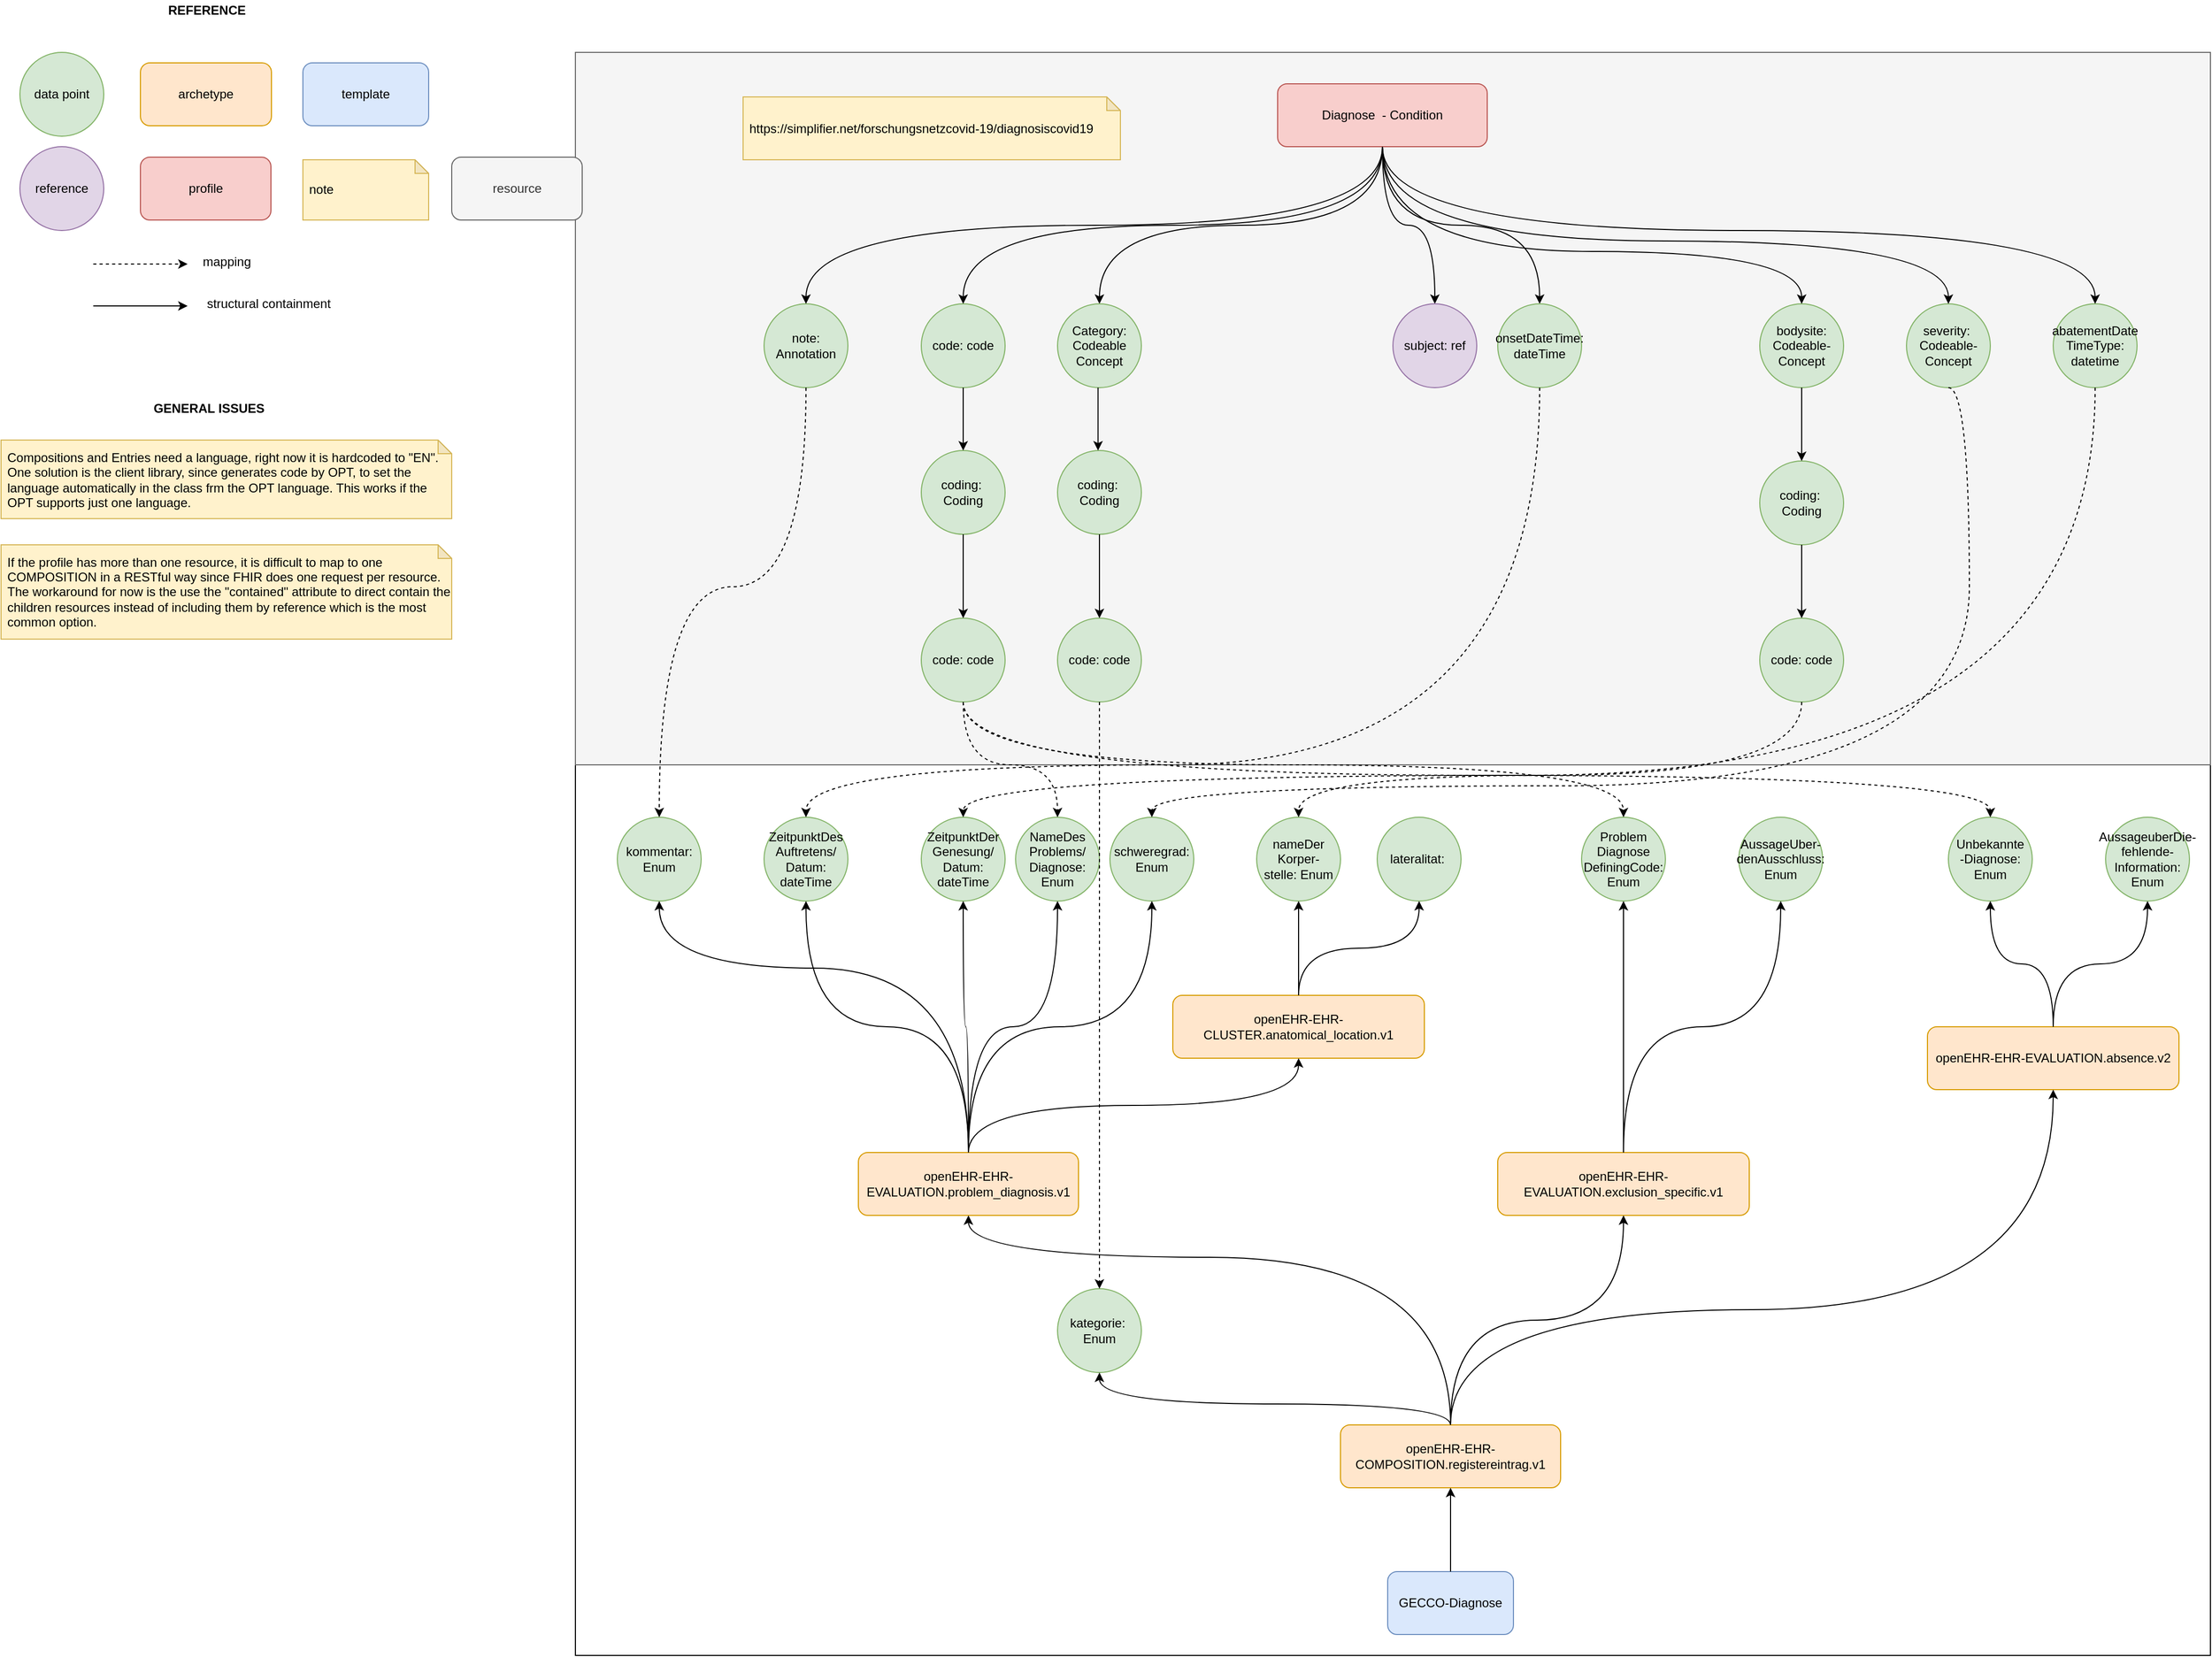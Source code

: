 <mxfile version="14.4.7" type="github">
  <diagram id="NhCx6rFbv8tnw04hL108" name="Page-1">
    <mxGraphModel dx="3742" dy="883" grid="1" gridSize="10" guides="1" tooltips="1" connect="1" arrows="1" fold="1" page="1" pageScale="1" pageWidth="827" pageHeight="1169" math="0" shadow="0">
      <root>
        <mxCell id="0" />
        <mxCell id="1" parent="0" />
        <mxCell id="oCCfuD1PaS4JlQ5xVvuQ-110" value="" style="rounded=0;whiteSpace=wrap;html=1;" vertex="1" parent="1">
          <mxGeometry x="-1450" y="850" width="1560" height="850" as="geometry" />
        </mxCell>
        <mxCell id="oCCfuD1PaS4JlQ5xVvuQ-109" value="" style="rounded=0;whiteSpace=wrap;html=1;fillColor=#f5f5f5;strokeColor=#666666;fontColor=#333333;" vertex="1" parent="1">
          <mxGeometry x="-1450" y="170" width="1560" height="680" as="geometry" />
        </mxCell>
        <mxCell id="oCCfuD1PaS4JlQ5xVvuQ-1" style="edgeStyle=orthogonalEdgeStyle;curved=1;orthogonalLoop=1;jettySize=auto;html=1;exitX=0.5;exitY=1;exitDx=0;exitDy=0;strokeColor=#000000;dashed=1;" edge="1" parent="1">
          <mxGeometry relative="1" as="geometry">
            <mxPoint x="-1820" y="372" as="targetPoint" />
            <mxPoint x="-1910" y="372" as="sourcePoint" />
          </mxGeometry>
        </mxCell>
        <mxCell id="oCCfuD1PaS4JlQ5xVvuQ-2" value="mapping" style="text;html=1;align=center;verticalAlign=middle;resizable=0;points=[];autosize=1;" vertex="1" parent="1">
          <mxGeometry x="-1818" y="360" width="70" height="20" as="geometry" />
        </mxCell>
        <mxCell id="oCCfuD1PaS4JlQ5xVvuQ-3" style="edgeStyle=orthogonalEdgeStyle;curved=1;orthogonalLoop=1;jettySize=auto;html=1;exitX=0.5;exitY=1;exitDx=0;exitDy=0;strokeColor=#000000;" edge="1" parent="1">
          <mxGeometry relative="1" as="geometry">
            <mxPoint x="-1820.0" y="412" as="targetPoint" />
            <mxPoint x="-1910.0" y="412" as="sourcePoint" />
          </mxGeometry>
        </mxCell>
        <mxCell id="oCCfuD1PaS4JlQ5xVvuQ-4" value="structural containment" style="text;html=1;align=center;verticalAlign=middle;resizable=0;points=[];autosize=1;" vertex="1" parent="1">
          <mxGeometry x="-1823" y="400" width="160" height="20" as="geometry" />
        </mxCell>
        <mxCell id="oCCfuD1PaS4JlQ5xVvuQ-5" value="&lt;b&gt;GENERAL ISSUES&lt;/b&gt;" style="text;html=1;align=center;verticalAlign=middle;resizable=0;points=[];autosize=1;" vertex="1" parent="1">
          <mxGeometry x="-1870" y="500" width="140" height="20" as="geometry" />
        </mxCell>
        <mxCell id="oCCfuD1PaS4JlQ5xVvuQ-6" value="Compositions and Entries need a language, right now it is hardcoded to &quot;EN&quot;. One solution is the client library, since generates code by OPT, to set the language automatically in the class frm the OPT language. This works if the OPT supports just one language." style="shape=note;whiteSpace=wrap;html=1;backgroundOutline=1;darkOpacity=0.05;fillColor=#fff2cc;strokeColor=#d6b656;size=13;align=left;spacingLeft=4;" vertex="1" parent="1">
          <mxGeometry x="-1998" y="540" width="430" height="75" as="geometry" />
        </mxCell>
        <mxCell id="oCCfuD1PaS4JlQ5xVvuQ-7" value="If the profile has more than one resource, it is difficult to map to one COMPOSITION in a RESTful way since FHIR does one request per resource. The workaround for now is the use the &quot;contained&quot; attribute to direct contain the children resources instead of including them by reference which is the most common option." style="shape=note;whiteSpace=wrap;html=1;backgroundOutline=1;darkOpacity=0.05;fillColor=#fff2cc;strokeColor=#d6b656;size=13;align=left;spacingLeft=4;" vertex="1" parent="1">
          <mxGeometry x="-1998" y="640" width="430" height="90" as="geometry" />
        </mxCell>
        <mxCell id="oCCfuD1PaS4JlQ5xVvuQ-8" value="data point" style="ellipse;whiteSpace=wrap;html=1;aspect=fixed;fillColor=#d5e8d4;strokeColor=#82b366;" vertex="1" parent="1">
          <mxGeometry x="-1980" y="170" width="80" height="80" as="geometry" />
        </mxCell>
        <mxCell id="oCCfuD1PaS4JlQ5xVvuQ-9" value="archetype" style="rounded=1;whiteSpace=wrap;html=1;fillColor=#ffe6cc;strokeColor=#d79b00;" vertex="1" parent="1">
          <mxGeometry x="-1865" y="180" width="125" height="60" as="geometry" />
        </mxCell>
        <mxCell id="oCCfuD1PaS4JlQ5xVvuQ-10" value="template" style="rounded=1;whiteSpace=wrap;html=1;fillColor=#dae8fc;strokeColor=#6c8ebf;" vertex="1" parent="1">
          <mxGeometry x="-1710" y="180" width="120" height="60" as="geometry" />
        </mxCell>
        <mxCell id="oCCfuD1PaS4JlQ5xVvuQ-11" value="profile" style="rounded=1;whiteSpace=wrap;html=1;fillColor=#f8cecc;strokeColor=#b85450;" vertex="1" parent="1">
          <mxGeometry x="-1865" y="270" width="124.5" height="60" as="geometry" />
        </mxCell>
        <mxCell id="oCCfuD1PaS4JlQ5xVvuQ-12" value="note" style="shape=note;whiteSpace=wrap;html=1;backgroundOutline=1;darkOpacity=0.05;fillColor=#fff2cc;strokeColor=#d6b656;size=13;align=left;spacingLeft=4;" vertex="1" parent="1">
          <mxGeometry x="-1710" y="272.5" width="120" height="57.5" as="geometry" />
        </mxCell>
        <mxCell id="oCCfuD1PaS4JlQ5xVvuQ-13" value="REFERENCE" style="text;html=1;align=center;verticalAlign=middle;resizable=0;points=[];autosize=1;fontStyle=1" vertex="1" parent="1">
          <mxGeometry x="-1852.5" y="120" width="100" height="20" as="geometry" />
        </mxCell>
        <mxCell id="oCCfuD1PaS4JlQ5xVvuQ-14" value="reference" style="ellipse;whiteSpace=wrap;html=1;aspect=fixed;fillColor=#e1d5e7;strokeColor=#9673a6;" vertex="1" parent="1">
          <mxGeometry x="-1980" y="260" width="80" height="80" as="geometry" />
        </mxCell>
        <mxCell id="oCCfuD1PaS4JlQ5xVvuQ-15" value="resource" style="rounded=1;whiteSpace=wrap;html=1;fillColor=#f5f5f5;strokeColor=#666666;fontColor=#333333;" vertex="1" parent="1">
          <mxGeometry x="-1568" y="270" width="124.5" height="60" as="geometry" />
        </mxCell>
        <mxCell id="oCCfuD1PaS4JlQ5xVvuQ-17" value="https://simplifier.net/forschungsnetzcovid-19/diagnosiscovid19" style="shape=note;whiteSpace=wrap;html=1;backgroundOutline=1;darkOpacity=0.05;fillColor=#fff2cc;strokeColor=#d6b656;size=13;align=left;spacingLeft=4;" vertex="1" parent="1">
          <mxGeometry x="-1290" y="212.5" width="360" height="60" as="geometry" />
        </mxCell>
        <mxCell id="oCCfuD1PaS4JlQ5xVvuQ-18" value="GECCO-Diagnose" style="rounded=1;whiteSpace=wrap;html=1;fillColor=#dae8fc;strokeColor=#6c8ebf;" vertex="1" parent="1">
          <mxGeometry x="-675" y="1620" width="120" height="60" as="geometry" />
        </mxCell>
        <mxCell id="oCCfuD1PaS4JlQ5xVvuQ-19" value="openEHR-EHR-COMPOSITION.registereintrag.v1" style="rounded=1;whiteSpace=wrap;html=1;fillColor=#ffe6cc;strokeColor=#d79b00;" vertex="1" parent="1">
          <mxGeometry x="-720" y="1480" width="210" height="60" as="geometry" />
        </mxCell>
        <mxCell id="oCCfuD1PaS4JlQ5xVvuQ-20" value="openEHR-EHR-EVALUATION.problem_diagnosis.v1" style="rounded=1;whiteSpace=wrap;html=1;fillColor=#ffe6cc;strokeColor=#d79b00;" vertex="1" parent="1">
          <mxGeometry x="-1180" y="1220" width="210" height="60" as="geometry" />
        </mxCell>
        <mxCell id="oCCfuD1PaS4JlQ5xVvuQ-23" value="&lt;p&gt;openEHR-EHR-EVALUATION.exclusion_specific.v1&lt;br&gt;&lt;/p&gt;" style="rounded=1;whiteSpace=wrap;html=1;fillColor=#ffe6cc;strokeColor=#d79b00;" vertex="1" parent="1">
          <mxGeometry x="-570" y="1220" width="240" height="60" as="geometry" />
        </mxCell>
        <mxCell id="oCCfuD1PaS4JlQ5xVvuQ-25" value="&lt;p&gt;openEHR-EHR-EVALUATION.absence.v2&lt;br&gt;&lt;/p&gt;" style="rounded=1;whiteSpace=wrap;html=1;fillColor=#ffe6cc;strokeColor=#d79b00;" vertex="1" parent="1">
          <mxGeometry x="-160" y="1100" width="240" height="60" as="geometry" />
        </mxCell>
        <mxCell id="oCCfuD1PaS4JlQ5xVvuQ-28" style="edgeStyle=orthogonalEdgeStyle;curved=1;orthogonalLoop=1;jettySize=auto;html=1;exitX=0.5;exitY=1;exitDx=0;exitDy=0;strokeColor=#000000;entryX=0.5;entryY=0;entryDx=0;entryDy=0;" edge="1" parent="1" source="oCCfuD1PaS4JlQ5xVvuQ-32" target="oCCfuD1PaS4JlQ5xVvuQ-40">
          <mxGeometry relative="1" as="geometry">
            <mxPoint x="-830" y="410" as="targetPoint" />
          </mxGeometry>
        </mxCell>
        <mxCell id="oCCfuD1PaS4JlQ5xVvuQ-30" style="edgeStyle=orthogonalEdgeStyle;curved=1;orthogonalLoop=1;jettySize=auto;html=1;exitX=0.5;exitY=1;exitDx=0;exitDy=0;entryX=0.5;entryY=0;entryDx=0;entryDy=0;strokeColor=#000000;" edge="1" parent="1" source="oCCfuD1PaS4JlQ5xVvuQ-32" target="oCCfuD1PaS4JlQ5xVvuQ-35">
          <mxGeometry relative="1" as="geometry" />
        </mxCell>
        <mxCell id="oCCfuD1PaS4JlQ5xVvuQ-31" style="edgeStyle=orthogonalEdgeStyle;curved=1;orthogonalLoop=1;jettySize=auto;html=1;exitX=0.5;exitY=1;exitDx=0;exitDy=0;entryX=0.5;entryY=0;entryDx=0;entryDy=0;strokeColor=#000000;" edge="1" parent="1" source="oCCfuD1PaS4JlQ5xVvuQ-32" target="oCCfuD1PaS4JlQ5xVvuQ-36">
          <mxGeometry relative="1" as="geometry" />
        </mxCell>
        <mxCell id="oCCfuD1PaS4JlQ5xVvuQ-32" value="&lt;div class=&quot;cm-node-details-value cm-node-details-templ-id&quot;&gt;Diagnose &amp;nbsp;- Condition&lt;br&gt;&lt;/div&gt;" style="rounded=1;whiteSpace=wrap;html=1;fillColor=#f8cecc;strokeColor=#b85450;" vertex="1" parent="1">
          <mxGeometry x="-780" y="200" width="200" height="60" as="geometry" />
        </mxCell>
        <mxCell id="oCCfuD1PaS4JlQ5xVvuQ-35" value="subject: ref" style="ellipse;whiteSpace=wrap;html=1;aspect=fixed;fillColor=#e1d5e7;strokeColor=#9673a6;" vertex="1" parent="1">
          <mxGeometry x="-670" y="410" width="80" height="80" as="geometry" />
        </mxCell>
        <mxCell id="oCCfuD1PaS4JlQ5xVvuQ-36" value="onsetDateTime:&lt;br&gt;dateTime" style="ellipse;whiteSpace=wrap;html=1;aspect=fixed;fillColor=#d5e8d4;strokeColor=#82b366;" vertex="1" parent="1">
          <mxGeometry x="-570" y="410" width="80" height="80" as="geometry" />
        </mxCell>
        <mxCell id="oCCfuD1PaS4JlQ5xVvuQ-37" value="code: code" style="ellipse;whiteSpace=wrap;html=1;aspect=fixed;fillColor=#d5e8d4;strokeColor=#82b366;" vertex="1" parent="1">
          <mxGeometry x="-990" y="710" width="80" height="80" as="geometry" />
        </mxCell>
        <mxCell id="oCCfuD1PaS4JlQ5xVvuQ-39" value="coding:&amp;nbsp;&lt;br&gt;Coding" style="ellipse;whiteSpace=wrap;html=1;aspect=fixed;fillColor=#d5e8d4;strokeColor=#82b366;" vertex="1" parent="1">
          <mxGeometry x="-990" y="550" width="80" height="80" as="geometry" />
        </mxCell>
        <mxCell id="oCCfuD1PaS4JlQ5xVvuQ-40" value="Category:&lt;br&gt;Codeable&lt;br&gt;Concept" style="ellipse;whiteSpace=wrap;html=1;aspect=fixed;fillColor=#d5e8d4;strokeColor=#82b366;" vertex="1" parent="1">
          <mxGeometry x="-990" y="410" width="80" height="80" as="geometry" />
        </mxCell>
        <mxCell id="oCCfuD1PaS4JlQ5xVvuQ-41" value="code: code" style="ellipse;whiteSpace=wrap;html=1;aspect=fixed;fillColor=#d5e8d4;strokeColor=#82b366;" vertex="1" parent="1">
          <mxGeometry x="-1120" y="410" width="80" height="80" as="geometry" />
        </mxCell>
        <mxCell id="oCCfuD1PaS4JlQ5xVvuQ-42" value="coding:&amp;nbsp;&lt;br&gt;Coding" style="ellipse;whiteSpace=wrap;html=1;aspect=fixed;fillColor=#d5e8d4;strokeColor=#82b366;" vertex="1" parent="1">
          <mxGeometry x="-1120" y="550" width="80" height="80" as="geometry" />
        </mxCell>
        <mxCell id="oCCfuD1PaS4JlQ5xVvuQ-43" value="bodysite:&lt;br&gt;Codeable-&lt;br&gt;Concept" style="ellipse;whiteSpace=wrap;html=1;aspect=fixed;fillColor=#d5e8d4;strokeColor=#82b366;" vertex="1" parent="1">
          <mxGeometry x="-320" y="410" width="80" height="80" as="geometry" />
        </mxCell>
        <mxCell id="oCCfuD1PaS4JlQ5xVvuQ-44" value="coding:&amp;nbsp;&lt;br&gt;Coding" style="ellipse;whiteSpace=wrap;html=1;aspect=fixed;fillColor=#d5e8d4;strokeColor=#82b366;" vertex="1" parent="1">
          <mxGeometry x="-320" y="560" width="80" height="80" as="geometry" />
        </mxCell>
        <mxCell id="oCCfuD1PaS4JlQ5xVvuQ-45" value="code: code" style="ellipse;whiteSpace=wrap;html=1;aspect=fixed;fillColor=#d5e8d4;strokeColor=#82b366;" vertex="1" parent="1">
          <mxGeometry x="-320" y="710" width="80" height="80" as="geometry" />
        </mxCell>
        <mxCell id="oCCfuD1PaS4JlQ5xVvuQ-46" value="severity:&amp;nbsp;&lt;br&gt;Codeable-&lt;br&gt;Concept" style="ellipse;whiteSpace=wrap;html=1;aspect=fixed;fillColor=#d5e8d4;strokeColor=#82b366;" vertex="1" parent="1">
          <mxGeometry x="-180" y="410" width="80" height="80" as="geometry" />
        </mxCell>
        <mxCell id="oCCfuD1PaS4JlQ5xVvuQ-47" value="abatementDate&lt;br&gt;TimeType:&lt;br&gt;datetime" style="ellipse;whiteSpace=wrap;html=1;aspect=fixed;fillColor=#d5e8d4;strokeColor=#82b366;" vertex="1" parent="1">
          <mxGeometry x="-40" y="410" width="80" height="80" as="geometry" />
        </mxCell>
        <mxCell id="oCCfuD1PaS4JlQ5xVvuQ-48" value="code: code" style="ellipse;whiteSpace=wrap;html=1;aspect=fixed;fillColor=#d5e8d4;strokeColor=#82b366;" vertex="1" parent="1">
          <mxGeometry x="-1120" y="710" width="80" height="80" as="geometry" />
        </mxCell>
        <mxCell id="oCCfuD1PaS4JlQ5xVvuQ-49" style="edgeStyle=orthogonalEdgeStyle;curved=1;orthogonalLoop=1;jettySize=auto;html=1;exitX=0.5;exitY=1;exitDx=0;exitDy=0;strokeColor=#000000;entryX=0.5;entryY=0;entryDx=0;entryDy=0;" edge="1" parent="1" source="oCCfuD1PaS4JlQ5xVvuQ-32" target="oCCfuD1PaS4JlQ5xVvuQ-41">
          <mxGeometry relative="1" as="geometry">
            <mxPoint x="-990" y="370" as="sourcePoint" />
            <mxPoint x="-1260" y="470" as="targetPoint" />
          </mxGeometry>
        </mxCell>
        <mxCell id="oCCfuD1PaS4JlQ5xVvuQ-50" style="edgeStyle=orthogonalEdgeStyle;curved=1;orthogonalLoop=1;jettySize=auto;html=1;exitX=0.5;exitY=1;exitDx=0;exitDy=0;entryX=0.5;entryY=0;entryDx=0;entryDy=0;strokeColor=#000000;" edge="1" parent="1" source="oCCfuD1PaS4JlQ5xVvuQ-32" target="oCCfuD1PaS4JlQ5xVvuQ-46">
          <mxGeometry relative="1" as="geometry">
            <mxPoint x="-320" y="350" as="sourcePoint" />
            <mxPoint x="-70" y="450" as="targetPoint" />
            <Array as="points">
              <mxPoint x="-680" y="350" />
              <mxPoint x="-140" y="350" />
            </Array>
          </mxGeometry>
        </mxCell>
        <mxCell id="oCCfuD1PaS4JlQ5xVvuQ-51" style="edgeStyle=orthogonalEdgeStyle;curved=1;orthogonalLoop=1;jettySize=auto;html=1;exitX=0.5;exitY=1;exitDx=0;exitDy=0;entryX=0.5;entryY=0;entryDx=0;entryDy=0;strokeColor=#000000;" edge="1" parent="1" source="oCCfuD1PaS4JlQ5xVvuQ-32" target="oCCfuD1PaS4JlQ5xVvuQ-43">
          <mxGeometry relative="1" as="geometry">
            <mxPoint x="-310" y="390" as="sourcePoint" />
            <mxPoint x="-60" y="490" as="targetPoint" />
            <Array as="points">
              <mxPoint x="-680" y="360" />
              <mxPoint x="-280" y="360" />
            </Array>
          </mxGeometry>
        </mxCell>
        <mxCell id="oCCfuD1PaS4JlQ5xVvuQ-52" style="edgeStyle=orthogonalEdgeStyle;curved=1;orthogonalLoop=1;jettySize=auto;html=1;exitX=0.5;exitY=1;exitDx=0;exitDy=0;entryX=0.5;entryY=0;entryDx=0;entryDy=0;strokeColor=#000000;" edge="1" parent="1" source="oCCfuD1PaS4JlQ5xVvuQ-32" target="oCCfuD1PaS4JlQ5xVvuQ-47">
          <mxGeometry relative="1" as="geometry">
            <mxPoint x="-60" y="360" as="sourcePoint" />
            <mxPoint x="190" y="460" as="targetPoint" />
            <Array as="points">
              <mxPoint x="-680" y="340" />
              <mxPoint y="340" />
            </Array>
          </mxGeometry>
        </mxCell>
        <mxCell id="oCCfuD1PaS4JlQ5xVvuQ-53" value="" style="endArrow=classic;html=1;exitX=0.5;exitY=1;exitDx=0;exitDy=0;entryX=0.5;entryY=0;entryDx=0;entryDy=0;" edge="1" parent="1" source="oCCfuD1PaS4JlQ5xVvuQ-41" target="oCCfuD1PaS4JlQ5xVvuQ-42">
          <mxGeometry width="50" height="50" relative="1" as="geometry">
            <mxPoint x="-1060" y="529" as="sourcePoint" />
            <mxPoint x="-1000" y="469" as="targetPoint" />
          </mxGeometry>
        </mxCell>
        <mxCell id="oCCfuD1PaS4JlQ5xVvuQ-54" value="" style="endArrow=classic;html=1;exitX=0.5;exitY=1;exitDx=0;exitDy=0;entryX=0.5;entryY=0;entryDx=0;entryDy=0;" edge="1" parent="1" source="oCCfuD1PaS4JlQ5xVvuQ-42" target="oCCfuD1PaS4JlQ5xVvuQ-48">
          <mxGeometry width="50" height="50" relative="1" as="geometry">
            <mxPoint x="-1080.67" y="640" as="sourcePoint" />
            <mxPoint x="-1080.67" y="700" as="targetPoint" />
          </mxGeometry>
        </mxCell>
        <mxCell id="oCCfuD1PaS4JlQ5xVvuQ-55" value="" style="endArrow=classic;html=1;exitX=0.5;exitY=1;exitDx=0;exitDy=0;entryX=0.5;entryY=0;entryDx=0;entryDy=0;" edge="1" parent="1">
          <mxGeometry width="50" height="50" relative="1" as="geometry">
            <mxPoint x="-951.33" y="490" as="sourcePoint" />
            <mxPoint x="-951.33" y="550" as="targetPoint" />
          </mxGeometry>
        </mxCell>
        <mxCell id="oCCfuD1PaS4JlQ5xVvuQ-56" value="" style="endArrow=classic;html=1;exitX=0.5;exitY=1;exitDx=0;exitDy=0;entryX=0.5;entryY=0;entryDx=0;entryDy=0;" edge="1" parent="1" source="oCCfuD1PaS4JlQ5xVvuQ-39" target="oCCfuD1PaS4JlQ5xVvuQ-37">
          <mxGeometry width="50" height="50" relative="1" as="geometry">
            <mxPoint x="-950" y="670" as="sourcePoint" />
            <mxPoint x="-950" y="690" as="targetPoint" />
          </mxGeometry>
        </mxCell>
        <mxCell id="oCCfuD1PaS4JlQ5xVvuQ-58" value="" style="endArrow=classic;html=1;exitX=0.5;exitY=1;exitDx=0;exitDy=0;entryX=0.5;entryY=0;entryDx=0;entryDy=0;" edge="1" parent="1" source="oCCfuD1PaS4JlQ5xVvuQ-43" target="oCCfuD1PaS4JlQ5xVvuQ-44">
          <mxGeometry width="50" height="50" relative="1" as="geometry">
            <mxPoint x="-280" y="520" as="sourcePoint" />
            <mxPoint x="-280" y="550" as="targetPoint" />
          </mxGeometry>
        </mxCell>
        <mxCell id="oCCfuD1PaS4JlQ5xVvuQ-59" value="" style="endArrow=classic;html=1;exitX=0.5;exitY=1;exitDx=0;exitDy=0;entryX=0.5;entryY=0;entryDx=0;entryDy=0;" edge="1" parent="1" source="oCCfuD1PaS4JlQ5xVvuQ-44" target="oCCfuD1PaS4JlQ5xVvuQ-45">
          <mxGeometry width="50" height="50" relative="1" as="geometry">
            <mxPoint x="-280" y="670" as="sourcePoint" />
            <mxPoint x="-280" y="690" as="targetPoint" />
          </mxGeometry>
        </mxCell>
        <mxCell id="oCCfuD1PaS4JlQ5xVvuQ-65" value="ZeitpunktDes&lt;br&gt;Auftretens/&lt;br&gt;Datum: dateTime" style="ellipse;whiteSpace=wrap;html=1;aspect=fixed;fillColor=#d5e8d4;strokeColor=#82b366;" vertex="1" parent="1">
          <mxGeometry x="-1270" y="900" width="80" height="80" as="geometry" />
        </mxCell>
        <mxCell id="oCCfuD1PaS4JlQ5xVvuQ-67" style="edgeStyle=orthogonalEdgeStyle;curved=1;orthogonalLoop=1;jettySize=auto;html=1;exitX=0.5;exitY=1;exitDx=0;exitDy=0;entryX=0.5;entryY=0;entryDx=0;entryDy=0;strokeColor=#000000;dashed=1;" edge="1" parent="1" source="oCCfuD1PaS4JlQ5xVvuQ-36" target="oCCfuD1PaS4JlQ5xVvuQ-65">
          <mxGeometry relative="1" as="geometry">
            <mxPoint x="-580" y="700" as="sourcePoint" />
            <mxPoint x="-430" y="850" as="targetPoint" />
            <Array as="points">
              <mxPoint x="-530" y="850" />
              <mxPoint x="-1230" y="850" />
            </Array>
          </mxGeometry>
        </mxCell>
        <mxCell id="oCCfuD1PaS4JlQ5xVvuQ-68" style="edgeStyle=orthogonalEdgeStyle;curved=1;orthogonalLoop=1;jettySize=auto;html=1;exitX=0.5;exitY=0;exitDx=0;exitDy=0;entryX=0.5;entryY=1;entryDx=0;entryDy=0;strokeColor=#000000;" edge="1" parent="1" source="oCCfuD1PaS4JlQ5xVvuQ-20" target="oCCfuD1PaS4JlQ5xVvuQ-65">
          <mxGeometry relative="1" as="geometry">
            <mxPoint x="-950" y="1030" as="sourcePoint" />
            <mxPoint x="-800" y="1180" as="targetPoint" />
          </mxGeometry>
        </mxCell>
        <mxCell id="oCCfuD1PaS4JlQ5xVvuQ-69" value="ZeitpunktDer&lt;br&gt;Genesung/&lt;br&gt;Datum: dateTime" style="ellipse;whiteSpace=wrap;html=1;aspect=fixed;fillColor=#d5e8d4;strokeColor=#82b366;" vertex="1" parent="1">
          <mxGeometry x="-1120" y="900" width="80" height="80" as="geometry" />
        </mxCell>
        <mxCell id="oCCfuD1PaS4JlQ5xVvuQ-70" style="edgeStyle=orthogonalEdgeStyle;curved=1;orthogonalLoop=1;jettySize=auto;html=1;exitX=0.5;exitY=0;exitDx=0;exitDy=0;entryX=0.5;entryY=1;entryDx=0;entryDy=0;strokeColor=#000000;" edge="1" parent="1" source="oCCfuD1PaS4JlQ5xVvuQ-20" target="oCCfuD1PaS4JlQ5xVvuQ-69">
          <mxGeometry relative="1" as="geometry">
            <mxPoint x="-1050" y="1040" as="sourcePoint" />
            <mxPoint x="-1205" y="911" as="targetPoint" />
            <Array as="points">
              <mxPoint x="-1075" y="1100" />
              <mxPoint x="-1080" y="1100" />
            </Array>
          </mxGeometry>
        </mxCell>
        <mxCell id="oCCfuD1PaS4JlQ5xVvuQ-71" style="edgeStyle=orthogonalEdgeStyle;curved=1;orthogonalLoop=1;jettySize=auto;html=1;exitX=0.5;exitY=1;exitDx=0;exitDy=0;entryX=0.5;entryY=0;entryDx=0;entryDy=0;strokeColor=#000000;dashed=1;" edge="1" parent="1" source="oCCfuD1PaS4JlQ5xVvuQ-47" target="oCCfuD1PaS4JlQ5xVvuQ-69">
          <mxGeometry relative="1" as="geometry">
            <mxPoint x="-150" y="670" as="sourcePoint" />
            <mxPoint x="-850" y="1080" as="targetPoint" />
            <Array as="points">
              <mxPoint y="860" />
              <mxPoint x="-1080" y="860" />
            </Array>
          </mxGeometry>
        </mxCell>
        <mxCell id="oCCfuD1PaS4JlQ5xVvuQ-73" value="schweregrad:&lt;br&gt;Enum" style="ellipse;whiteSpace=wrap;html=1;aspect=fixed;fillColor=#d5e8d4;strokeColor=#82b366;" vertex="1" parent="1">
          <mxGeometry x="-940" y="900" width="80" height="80" as="geometry" />
        </mxCell>
        <mxCell id="oCCfuD1PaS4JlQ5xVvuQ-74" style="edgeStyle=orthogonalEdgeStyle;curved=1;orthogonalLoop=1;jettySize=auto;html=1;exitX=0.5;exitY=0;exitDx=0;exitDy=0;entryX=0.5;entryY=1;entryDx=0;entryDy=0;strokeColor=#000000;" edge="1" parent="1" source="oCCfuD1PaS4JlQ5xVvuQ-20" target="oCCfuD1PaS4JlQ5xVvuQ-73">
          <mxGeometry relative="1" as="geometry">
            <mxPoint x="-950" y="1030" as="sourcePoint" />
            <mxPoint x="-1105" y="901" as="targetPoint" />
          </mxGeometry>
        </mxCell>
        <mxCell id="oCCfuD1PaS4JlQ5xVvuQ-75" style="edgeStyle=orthogonalEdgeStyle;curved=1;orthogonalLoop=1;jettySize=auto;html=1;exitX=0.5;exitY=1;exitDx=0;exitDy=0;entryX=0.5;entryY=0;entryDx=0;entryDy=0;strokeColor=#000000;dashed=1;" edge="1" parent="1" source="oCCfuD1PaS4JlQ5xVvuQ-46" target="oCCfuD1PaS4JlQ5xVvuQ-73">
          <mxGeometry relative="1" as="geometry">
            <mxPoint x="-180" y="890" as="sourcePoint" />
            <mxPoint x="-1270" y="1300" as="targetPoint" />
            <Array as="points">
              <mxPoint x="-120" y="490" />
              <mxPoint x="-120" y="870" />
              <mxPoint x="-900" y="870" />
            </Array>
          </mxGeometry>
        </mxCell>
        <mxCell id="oCCfuD1PaS4JlQ5xVvuQ-76" value="kommentar:&lt;br&gt;Enum" style="ellipse;whiteSpace=wrap;html=1;aspect=fixed;fillColor=#d5e8d4;strokeColor=#82b366;" vertex="1" parent="1">
          <mxGeometry x="-1410" y="900" width="80" height="80" as="geometry" />
        </mxCell>
        <mxCell id="oCCfuD1PaS4JlQ5xVvuQ-77" value="note: Annotation" style="ellipse;whiteSpace=wrap;html=1;aspect=fixed;fillColor=#d5e8d4;strokeColor=#82b366;" vertex="1" parent="1">
          <mxGeometry x="-1270" y="410" width="80" height="80" as="geometry" />
        </mxCell>
        <mxCell id="oCCfuD1PaS4JlQ5xVvuQ-78" style="edgeStyle=orthogonalEdgeStyle;curved=1;orthogonalLoop=1;jettySize=auto;html=1;exitX=0.5;exitY=1;exitDx=0;exitDy=0;entryX=0.5;entryY=0;entryDx=0;entryDy=0;strokeColor=#000000;dashed=1;" edge="1" parent="1" source="oCCfuD1PaS4JlQ5xVvuQ-77" target="oCCfuD1PaS4JlQ5xVvuQ-76">
          <mxGeometry relative="1" as="geometry">
            <mxPoint x="-1370" y="640" as="sourcePoint" />
            <mxPoint x="-2070" y="1050" as="targetPoint" />
            <Array as="points">
              <mxPoint x="-1230" y="680" />
              <mxPoint x="-1370" y="680" />
            </Array>
          </mxGeometry>
        </mxCell>
        <mxCell id="oCCfuD1PaS4JlQ5xVvuQ-79" style="edgeStyle=orthogonalEdgeStyle;curved=1;orthogonalLoop=1;jettySize=auto;html=1;exitX=0.5;exitY=0;exitDx=0;exitDy=0;entryX=0.5;entryY=1;entryDx=0;entryDy=0;strokeColor=#000000;" edge="1" parent="1" source="oCCfuD1PaS4JlQ5xVvuQ-20" target="oCCfuD1PaS4JlQ5xVvuQ-76">
          <mxGeometry relative="1" as="geometry">
            <mxPoint x="-1340" y="1050" as="sourcePoint" />
            <mxPoint x="-1495" y="921" as="targetPoint" />
            <Array as="points">
              <mxPoint x="-1075" y="1044" />
              <mxPoint x="-1370" y="1044" />
            </Array>
          </mxGeometry>
        </mxCell>
        <mxCell id="oCCfuD1PaS4JlQ5xVvuQ-80" style="edgeStyle=orthogonalEdgeStyle;curved=1;orthogonalLoop=1;jettySize=auto;html=1;exitX=0.5;exitY=1;exitDx=0;exitDy=0;strokeColor=#000000;entryX=0.5;entryY=0;entryDx=0;entryDy=0;" edge="1" parent="1" source="oCCfuD1PaS4JlQ5xVvuQ-32" target="oCCfuD1PaS4JlQ5xVvuQ-77">
          <mxGeometry relative="1" as="geometry">
            <mxPoint x="-1160" y="340" as="sourcePoint" />
            <mxPoint x="-1560" y="490" as="targetPoint" />
          </mxGeometry>
        </mxCell>
        <mxCell id="oCCfuD1PaS4JlQ5xVvuQ-81" value="NameDes&lt;br&gt;Problems/&lt;br&gt;Diagnose:&lt;br&gt;Enum" style="ellipse;whiteSpace=wrap;html=1;aspect=fixed;fillColor=#d5e8d4;strokeColor=#82b366;" vertex="1" parent="1">
          <mxGeometry x="-1030" y="900" width="80" height="80" as="geometry" />
        </mxCell>
        <mxCell id="oCCfuD1PaS4JlQ5xVvuQ-82" style="edgeStyle=orthogonalEdgeStyle;curved=1;orthogonalLoop=1;jettySize=auto;html=1;exitX=0.5;exitY=1;exitDx=0;exitDy=0;entryX=0.5;entryY=0;entryDx=0;entryDy=0;strokeColor=#000000;dashed=1;" edge="1" parent="1" source="oCCfuD1PaS4JlQ5xVvuQ-48" target="oCCfuD1PaS4JlQ5xVvuQ-81">
          <mxGeometry relative="1" as="geometry">
            <mxPoint x="-630" y="960" as="sourcePoint" />
            <mxPoint x="-1330" y="1370" as="targetPoint" />
            <Array as="points">
              <mxPoint x="-1080" y="850" />
              <mxPoint x="-990" y="850" />
            </Array>
          </mxGeometry>
        </mxCell>
        <mxCell id="oCCfuD1PaS4JlQ5xVvuQ-83" style="edgeStyle=orthogonalEdgeStyle;curved=1;orthogonalLoop=1;jettySize=auto;html=1;exitX=0.5;exitY=0;exitDx=0;exitDy=0;entryX=0.5;entryY=1;entryDx=0;entryDy=0;strokeColor=#000000;" edge="1" parent="1" source="oCCfuD1PaS4JlQ5xVvuQ-20" target="oCCfuD1PaS4JlQ5xVvuQ-81">
          <mxGeometry relative="1" as="geometry">
            <mxPoint x="-1020" y="1030" as="sourcePoint" />
            <mxPoint x="-845" y="901" as="targetPoint" />
          </mxGeometry>
        </mxCell>
        <mxCell id="oCCfuD1PaS4JlQ5xVvuQ-84" value="&lt;p&gt;openEHR-EHR-CLUSTER.anatomical_location.v1&lt;br&gt;&lt;/p&gt;" style="rounded=1;whiteSpace=wrap;html=1;fillColor=#ffe6cc;strokeColor=#d79b00;" vertex="1" parent="1">
          <mxGeometry x="-880" y="1070" width="240" height="60" as="geometry" />
        </mxCell>
        <mxCell id="oCCfuD1PaS4JlQ5xVvuQ-85" style="edgeStyle=orthogonalEdgeStyle;curved=1;orthogonalLoop=1;jettySize=auto;html=1;exitX=0.5;exitY=0;exitDx=0;exitDy=0;entryX=0.5;entryY=1;entryDx=0;entryDy=0;strokeColor=#000000;" edge="1" parent="1" source="oCCfuD1PaS4JlQ5xVvuQ-20" target="oCCfuD1PaS4JlQ5xVvuQ-84">
          <mxGeometry relative="1" as="geometry">
            <mxPoint x="-820" y="1200" as="sourcePoint" />
            <mxPoint x="-645" y="960" as="targetPoint" />
          </mxGeometry>
        </mxCell>
        <mxCell id="oCCfuD1PaS4JlQ5xVvuQ-86" value="nameDer&lt;br&gt;Korper-&lt;br&gt;stelle: Enum" style="ellipse;whiteSpace=wrap;html=1;aspect=fixed;fillColor=#d5e8d4;strokeColor=#82b366;" vertex="1" parent="1">
          <mxGeometry x="-800" y="900" width="80" height="80" as="geometry" />
        </mxCell>
        <mxCell id="oCCfuD1PaS4JlQ5xVvuQ-87" value="lateralitat:&amp;nbsp;" style="ellipse;whiteSpace=wrap;html=1;aspect=fixed;fillColor=#d5e8d4;strokeColor=#82b366;" vertex="1" parent="1">
          <mxGeometry x="-685" y="900" width="80" height="80" as="geometry" />
        </mxCell>
        <mxCell id="oCCfuD1PaS4JlQ5xVvuQ-88" style="edgeStyle=orthogonalEdgeStyle;curved=1;orthogonalLoop=1;jettySize=auto;html=1;exitX=0.5;exitY=1;exitDx=0;exitDy=0;entryX=0.5;entryY=0;entryDx=0;entryDy=0;strokeColor=#000000;dashed=1;" edge="1" parent="1" source="oCCfuD1PaS4JlQ5xVvuQ-45" target="oCCfuD1PaS4JlQ5xVvuQ-86">
          <mxGeometry relative="1" as="geometry">
            <mxPoint x="-340" y="920" as="sourcePoint" />
            <mxPoint x="-1100" y="1330" as="targetPoint" />
            <Array as="points">
              <mxPoint x="-280" y="860" />
              <mxPoint x="-760" y="860" />
            </Array>
          </mxGeometry>
        </mxCell>
        <mxCell id="oCCfuD1PaS4JlQ5xVvuQ-89" style="edgeStyle=orthogonalEdgeStyle;curved=1;orthogonalLoop=1;jettySize=auto;html=1;exitX=0.5;exitY=0;exitDx=0;exitDy=0;entryX=0.5;entryY=1;entryDx=0;entryDy=0;strokeColor=#000000;" edge="1" parent="1" source="oCCfuD1PaS4JlQ5xVvuQ-84" target="oCCfuD1PaS4JlQ5xVvuQ-86">
          <mxGeometry relative="1" as="geometry">
            <mxPoint x="-690" y="1020" as="sourcePoint" />
            <mxPoint x="-375" y="930" as="targetPoint" />
          </mxGeometry>
        </mxCell>
        <mxCell id="oCCfuD1PaS4JlQ5xVvuQ-90" style="edgeStyle=orthogonalEdgeStyle;curved=1;orthogonalLoop=1;jettySize=auto;html=1;exitX=0.5;exitY=0;exitDx=0;exitDy=0;entryX=0.5;entryY=1;entryDx=0;entryDy=0;strokeColor=#000000;" edge="1" parent="1" source="oCCfuD1PaS4JlQ5xVvuQ-84" target="oCCfuD1PaS4JlQ5xVvuQ-87">
          <mxGeometry relative="1" as="geometry">
            <mxPoint x="-690" y="1030" as="sourcePoint" />
            <mxPoint x="-375" y="940" as="targetPoint" />
          </mxGeometry>
        </mxCell>
        <mxCell id="oCCfuD1PaS4JlQ5xVvuQ-92" value="AussageUber-denAusschluss:&lt;br&gt;Enum" style="ellipse;whiteSpace=wrap;html=1;aspect=fixed;fillColor=#d5e8d4;strokeColor=#82b366;" vertex="1" parent="1">
          <mxGeometry x="-340" y="900" width="80" height="80" as="geometry" />
        </mxCell>
        <mxCell id="oCCfuD1PaS4JlQ5xVvuQ-93" style="edgeStyle=orthogonalEdgeStyle;curved=1;orthogonalLoop=1;jettySize=auto;html=1;exitX=0.5;exitY=0;exitDx=0;exitDy=0;entryX=0.5;entryY=1;entryDx=0;entryDy=0;strokeColor=#000000;" edge="1" parent="1" source="oCCfuD1PaS4JlQ5xVvuQ-23" target="oCCfuD1PaS4JlQ5xVvuQ-92">
          <mxGeometry relative="1" as="geometry">
            <mxPoint x="-340" y="1120" as="sourcePoint" />
            <mxPoint x="-225" y="1030" as="targetPoint" />
          </mxGeometry>
        </mxCell>
        <mxCell id="oCCfuD1PaS4JlQ5xVvuQ-94" value="Problem&lt;br&gt;Diagnose&lt;br&gt;DefiningCode:&lt;br&gt;Enum" style="ellipse;whiteSpace=wrap;html=1;aspect=fixed;fillColor=#d5e8d4;strokeColor=#82b366;" vertex="1" parent="1">
          <mxGeometry x="-490" y="900" width="80" height="80" as="geometry" />
        </mxCell>
        <mxCell id="oCCfuD1PaS4JlQ5xVvuQ-95" style="edgeStyle=orthogonalEdgeStyle;curved=1;orthogonalLoop=1;jettySize=auto;html=1;entryX=0.5;entryY=1;entryDx=0;entryDy=0;strokeColor=#000000;exitX=0.5;exitY=0;exitDx=0;exitDy=0;" edge="1" parent="1" source="oCCfuD1PaS4JlQ5xVvuQ-23" target="oCCfuD1PaS4JlQ5xVvuQ-94">
          <mxGeometry relative="1" as="geometry">
            <mxPoint x="-470" y="1150" as="sourcePoint" />
            <mxPoint x="-290" y="990" as="targetPoint" />
          </mxGeometry>
        </mxCell>
        <mxCell id="oCCfuD1PaS4JlQ5xVvuQ-96" style="edgeStyle=orthogonalEdgeStyle;curved=1;orthogonalLoop=1;jettySize=auto;html=1;exitX=0.5;exitY=1;exitDx=0;exitDy=0;entryX=0.5;entryY=0;entryDx=0;entryDy=0;strokeColor=#000000;dashed=1;" edge="1" parent="1" source="oCCfuD1PaS4JlQ5xVvuQ-48" target="oCCfuD1PaS4JlQ5xVvuQ-94">
          <mxGeometry relative="1" as="geometry">
            <mxPoint x="-480" y="790" as="sourcePoint" />
            <mxPoint x="-390" y="900" as="targetPoint" />
            <Array as="points">
              <mxPoint x="-1080" y="850" />
              <mxPoint x="-450" y="850" />
            </Array>
          </mxGeometry>
        </mxCell>
        <mxCell id="oCCfuD1PaS4JlQ5xVvuQ-97" value="Unbekannte&lt;span style=&quot;color: rgba(0 , 0 , 0 , 0) ; font-family: monospace ; font-size: 0px&quot;&gt;%3CmxGraphModel%3E%3Croot%3E%3CmxCell%20id%3D%220%22%2F%3E%3CmxCell%20id%3D%221%22%20parent%3D%220%22%2F%3E%3CmxCell%20id%3D%222%22%20value%3D%22AussageuberDie-fehlende-Information%3A%26lt%3Bbr%26gt%3BEnum%22%20style%3D%22ellipse%3BwhiteSpace%3Dwrap%3Bhtml%3D1%3Baspect%3Dfixed%3BfillColor%3D%23d5e8d4%3BstrokeColor%3D%2382b366%3B%22%20vertex%3D%221%22%20parent%3D%221%22%3E%3CmxGeometry%20x%3D%22-1340%22%20y%3D%221720%22%20width%3D%2280%22%20height%3D%2280%22%20as%3D%22geometry%22%2F%3E%3C%2FmxCell%3E%3C%2Froot%3E%3C%2FmxGraphModel%3E&lt;/span&gt;&lt;br&gt;-Diagnose:&lt;br&gt;Enum" style="ellipse;whiteSpace=wrap;html=1;aspect=fixed;fillColor=#d5e8d4;strokeColor=#82b366;" vertex="1" parent="1">
          <mxGeometry x="-140" y="900" width="80" height="80" as="geometry" />
        </mxCell>
        <mxCell id="oCCfuD1PaS4JlQ5xVvuQ-98" value="AussageuberDie-fehlende-Information:&lt;br&gt;Enum" style="ellipse;whiteSpace=wrap;html=1;aspect=fixed;fillColor=#d5e8d4;strokeColor=#82b366;" vertex="1" parent="1">
          <mxGeometry x="10" y="900" width="80" height="80" as="geometry" />
        </mxCell>
        <mxCell id="oCCfuD1PaS4JlQ5xVvuQ-99" style="edgeStyle=orthogonalEdgeStyle;curved=1;orthogonalLoop=1;jettySize=auto;html=1;exitX=0.5;exitY=0;exitDx=0;exitDy=0;entryX=0.5;entryY=1;entryDx=0;entryDy=0;strokeColor=#000000;" edge="1" parent="1" source="oCCfuD1PaS4JlQ5xVvuQ-25" target="oCCfuD1PaS4JlQ5xVvuQ-98">
          <mxGeometry relative="1" as="geometry">
            <mxPoint x="-30" y="1040" as="sourcePoint" />
            <mxPoint x="120" y="800" as="targetPoint" />
          </mxGeometry>
        </mxCell>
        <mxCell id="oCCfuD1PaS4JlQ5xVvuQ-100" style="edgeStyle=orthogonalEdgeStyle;curved=1;orthogonalLoop=1;jettySize=auto;html=1;entryX=0.5;entryY=1;entryDx=0;entryDy=0;strokeColor=#000000;exitX=0.5;exitY=0;exitDx=0;exitDy=0;" edge="1" parent="1" source="oCCfuD1PaS4JlQ5xVvuQ-25" target="oCCfuD1PaS4JlQ5xVvuQ-97">
          <mxGeometry relative="1" as="geometry">
            <mxPoint x="-140" y="1040" as="sourcePoint" />
            <mxPoint x="-140" y="800" as="targetPoint" />
          </mxGeometry>
        </mxCell>
        <mxCell id="oCCfuD1PaS4JlQ5xVvuQ-101" style="edgeStyle=orthogonalEdgeStyle;curved=1;orthogonalLoop=1;jettySize=auto;html=1;exitX=0.5;exitY=1;exitDx=0;exitDy=0;entryX=0.5;entryY=0;entryDx=0;entryDy=0;strokeColor=#000000;dashed=1;" edge="1" parent="1" source="oCCfuD1PaS4JlQ5xVvuQ-48" target="oCCfuD1PaS4JlQ5xVvuQ-97">
          <mxGeometry relative="1" as="geometry">
            <mxPoint x="-110" y="820" as="sourcePoint" />
            <mxPoint x="520" y="930" as="targetPoint" />
            <Array as="points">
              <mxPoint x="-1080" y="860" />
              <mxPoint x="-100" y="860" />
            </Array>
          </mxGeometry>
        </mxCell>
        <mxCell id="oCCfuD1PaS4JlQ5xVvuQ-102" style="edgeStyle=orthogonalEdgeStyle;curved=1;orthogonalLoop=1;jettySize=auto;html=1;entryX=0.5;entryY=1;entryDx=0;entryDy=0;strokeColor=#000000;exitX=0.5;exitY=0;exitDx=0;exitDy=0;" edge="1" parent="1" source="oCCfuD1PaS4JlQ5xVvuQ-18" target="oCCfuD1PaS4JlQ5xVvuQ-19">
          <mxGeometry relative="1" as="geometry">
            <mxPoint x="-430" y="1530" as="sourcePoint" />
            <mxPoint x="-430" y="1290" as="targetPoint" />
          </mxGeometry>
        </mxCell>
        <mxCell id="oCCfuD1PaS4JlQ5xVvuQ-103" style="edgeStyle=orthogonalEdgeStyle;curved=1;orthogonalLoop=1;jettySize=auto;html=1;entryX=0.5;entryY=1;entryDx=0;entryDy=0;strokeColor=#000000;exitX=0.5;exitY=0;exitDx=0;exitDy=0;" edge="1" parent="1" source="oCCfuD1PaS4JlQ5xVvuQ-19" target="oCCfuD1PaS4JlQ5xVvuQ-23">
          <mxGeometry relative="1" as="geometry">
            <mxPoint x="-620" y="1360" as="sourcePoint" />
            <mxPoint x="-620" y="1120" as="targetPoint" />
          </mxGeometry>
        </mxCell>
        <mxCell id="oCCfuD1PaS4JlQ5xVvuQ-104" style="edgeStyle=orthogonalEdgeStyle;curved=1;orthogonalLoop=1;jettySize=auto;html=1;entryX=0.5;entryY=1;entryDx=0;entryDy=0;strokeColor=#000000;exitX=0.5;exitY=0;exitDx=0;exitDy=0;" edge="1" parent="1" source="oCCfuD1PaS4JlQ5xVvuQ-19" target="oCCfuD1PaS4JlQ5xVvuQ-20">
          <mxGeometry relative="1" as="geometry">
            <mxPoint x="-930" y="1310" as="sourcePoint" />
            <mxPoint x="-930" y="1070" as="targetPoint" />
            <Array as="points">
              <mxPoint x="-615" y="1320" />
              <mxPoint x="-1075" y="1320" />
            </Array>
          </mxGeometry>
        </mxCell>
        <mxCell id="oCCfuD1PaS4JlQ5xVvuQ-105" style="edgeStyle=orthogonalEdgeStyle;curved=1;orthogonalLoop=1;jettySize=auto;html=1;entryX=0.5;entryY=1;entryDx=0;entryDy=0;strokeColor=#000000;exitX=0.5;exitY=0;exitDx=0;exitDy=0;" edge="1" parent="1" source="oCCfuD1PaS4JlQ5xVvuQ-19" target="oCCfuD1PaS4JlQ5xVvuQ-25">
          <mxGeometry relative="1" as="geometry">
            <mxPoint x="-320" y="1370" as="sourcePoint" />
            <mxPoint x="-320" y="1130" as="targetPoint" />
            <Array as="points">
              <mxPoint x="-615" y="1370" />
              <mxPoint x="-40" y="1370" />
            </Array>
          </mxGeometry>
        </mxCell>
        <mxCell id="oCCfuD1PaS4JlQ5xVvuQ-106" value="kategorie:&amp;nbsp;&lt;br&gt;Enum" style="ellipse;whiteSpace=wrap;html=1;aspect=fixed;fillColor=#d5e8d4;strokeColor=#82b366;" vertex="1" parent="1">
          <mxGeometry x="-990" y="1350" width="80" height="80" as="geometry" />
        </mxCell>
        <mxCell id="oCCfuD1PaS4JlQ5xVvuQ-107" style="edgeStyle=orthogonalEdgeStyle;curved=1;orthogonalLoop=1;jettySize=auto;html=1;entryX=0.5;entryY=1;entryDx=0;entryDy=0;strokeColor=#000000;exitX=0.5;exitY=0;exitDx=0;exitDy=0;" edge="1" parent="1" source="oCCfuD1PaS4JlQ5xVvuQ-19" target="oCCfuD1PaS4JlQ5xVvuQ-106">
          <mxGeometry relative="1" as="geometry">
            <mxPoint x="-780" y="1440" as="sourcePoint" />
            <mxPoint x="-1240" y="1240" as="targetPoint" />
            <Array as="points">
              <mxPoint x="-615" y="1460" />
              <mxPoint x="-950" y="1460" />
            </Array>
          </mxGeometry>
        </mxCell>
        <mxCell id="oCCfuD1PaS4JlQ5xVvuQ-108" style="edgeStyle=orthogonalEdgeStyle;curved=1;orthogonalLoop=1;jettySize=auto;html=1;exitX=0.5;exitY=1;exitDx=0;exitDy=0;entryX=0.5;entryY=0;entryDx=0;entryDy=0;strokeColor=#000000;dashed=1;" edge="1" parent="1" source="oCCfuD1PaS4JlQ5xVvuQ-37" target="oCCfuD1PaS4JlQ5xVvuQ-106">
          <mxGeometry relative="1" as="geometry">
            <mxPoint x="-830" y="690" as="sourcePoint" />
            <mxPoint x="-970" y="1100" as="targetPoint" />
            <Array as="points">
              <mxPoint x="-950" y="1000" />
              <mxPoint x="-950" y="1000" />
            </Array>
          </mxGeometry>
        </mxCell>
      </root>
    </mxGraphModel>
  </diagram>
</mxfile>

